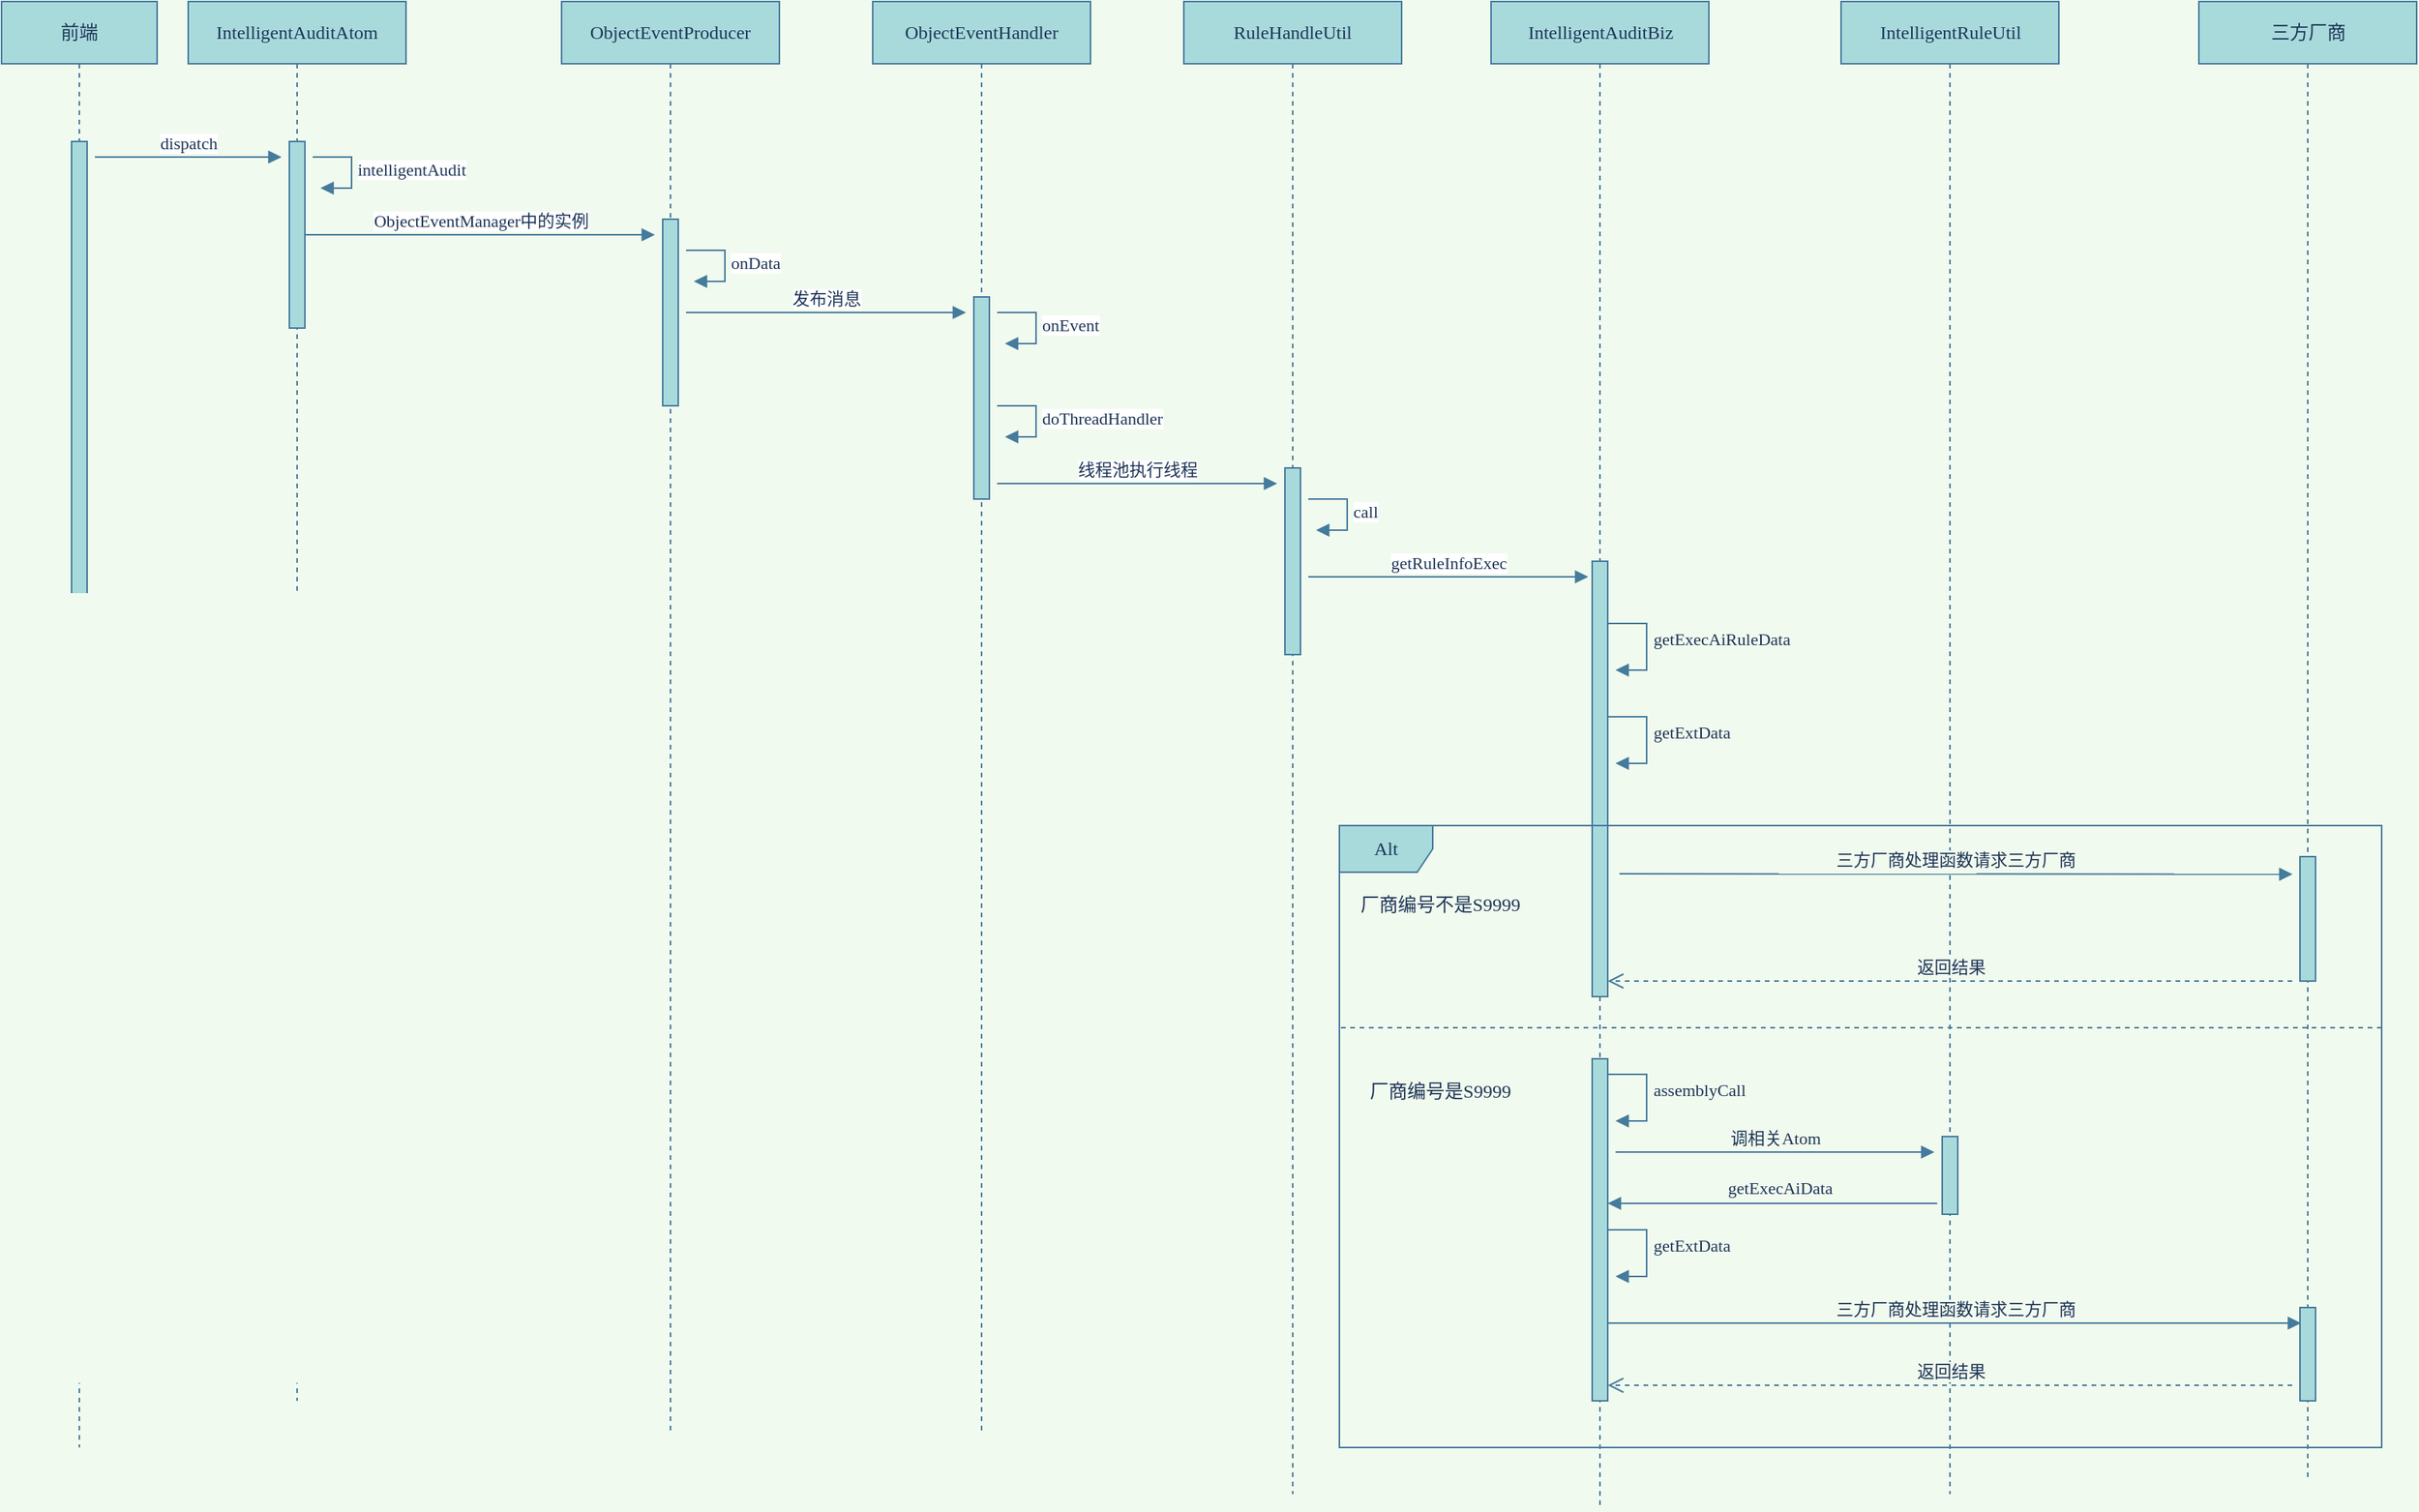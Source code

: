 <mxfile version="14.1.1" type="github">
  <diagram id="zghKUV4cW027AKgbunaZ" name="第 1 页">
    <mxGraphModel dx="1238" dy="652" grid="1" gridSize="10" guides="1" tooltips="1" connect="1" arrows="1" fold="1" page="1" pageScale="1" pageWidth="850" pageHeight="1100" background="#F1FAEE" math="0" shadow="0">
      <root>
        <mxCell id="0" />
        <mxCell id="1" parent="0" />
        <mxCell id="F1iLutC6E6IiqcUPJ3Px-1" value="前端" style="shape=umlLifeline;perimeter=lifelinePerimeter;whiteSpace=wrap;html=1;container=1;collapsible=0;recursiveResize=0;outlineConnect=0;rounded=0;sketch=0;strokeColor=#457B9D;fillColor=#A8DADC;fontColor=#1D3557;" vertex="1" parent="1">
          <mxGeometry x="80" y="80" width="100" height="930" as="geometry" />
        </mxCell>
        <mxCell id="F1iLutC6E6IiqcUPJ3Px-4" value="" style="html=1;points=[];perimeter=orthogonalPerimeter;rounded=0;sketch=0;strokeColor=#457B9D;fillColor=#A8DADC;fontFamily=Comic Sans MS;fontColor=#1D3557;" vertex="1" parent="F1iLutC6E6IiqcUPJ3Px-1">
          <mxGeometry x="45" y="90" width="10" height="330" as="geometry" />
        </mxCell>
        <mxCell id="F1iLutC6E6IiqcUPJ3Px-3" value="IntelligentAuditAtom" style="shape=umlLifeline;perimeter=lifelinePerimeter;whiteSpace=wrap;html=1;container=1;collapsible=0;recursiveResize=0;outlineConnect=0;rounded=0;sketch=0;strokeColor=#457B9D;fillColor=#A8DADC;fontColor=#1D3557;fontFamily=Comic Sans MS;" vertex="1" parent="1">
          <mxGeometry x="200" y="80" width="140" height="900" as="geometry" />
        </mxCell>
        <mxCell id="F1iLutC6E6IiqcUPJ3Px-13" value="" style="html=1;points=[];perimeter=orthogonalPerimeter;rounded=0;sketch=0;strokeColor=#457B9D;fillColor=#A8DADC;fontFamily=Comic Sans MS;fontColor=#1D3557;" vertex="1" parent="F1iLutC6E6IiqcUPJ3Px-3">
          <mxGeometry x="65" y="90" width="10" height="120" as="geometry" />
        </mxCell>
        <mxCell id="F1iLutC6E6IiqcUPJ3Px-6" value="dispatch" style="html=1;verticalAlign=bottom;endArrow=block;strokeColor=#457B9D;fillColor=#A8DADC;fontFamily=Comic Sans MS;fontColor=#1D3557;" edge="1" parent="1">
          <mxGeometry relative="1" as="geometry">
            <mxPoint x="140" y="180" as="sourcePoint" />
            <mxPoint x="260" y="180" as="targetPoint" />
          </mxGeometry>
        </mxCell>
        <mxCell id="F1iLutC6E6IiqcUPJ3Px-11" value="intelligentAudit" style="edgeStyle=orthogonalEdgeStyle;html=1;align=left;spacingLeft=2;endArrow=block;rounded=0;entryX=1;entryY=0;strokeColor=#457B9D;fillColor=#A8DADC;fontFamily=Comic Sans MS;fontColor=#1D3557;" edge="1" parent="1">
          <mxGeometry relative="1" as="geometry">
            <mxPoint x="280" y="180" as="sourcePoint" />
            <Array as="points">
              <mxPoint x="305" y="180" />
            </Array>
            <mxPoint x="285" y="200" as="targetPoint" />
          </mxGeometry>
        </mxCell>
        <mxCell id="F1iLutC6E6IiqcUPJ3Px-14" value="ObjectEventProducer" style="shape=umlLifeline;perimeter=lifelinePerimeter;whiteSpace=wrap;html=1;container=1;collapsible=0;recursiveResize=0;outlineConnect=0;rounded=0;sketch=0;strokeColor=#457B9D;fillColor=#A8DADC;fontColor=#1D3557;fontFamily=Comic Sans MS;" vertex="1" parent="1">
          <mxGeometry x="440" y="80" width="140" height="920" as="geometry" />
        </mxCell>
        <mxCell id="F1iLutC6E6IiqcUPJ3Px-15" value="" style="html=1;points=[];perimeter=orthogonalPerimeter;rounded=0;sketch=0;strokeColor=#457B9D;fillColor=#A8DADC;fontFamily=Comic Sans MS;fontColor=#1D3557;" vertex="1" parent="F1iLutC6E6IiqcUPJ3Px-14">
          <mxGeometry x="65" y="140" width="10" height="120" as="geometry" />
        </mxCell>
        <mxCell id="F1iLutC6E6IiqcUPJ3Px-16" value="ObjectEventHandler" style="shape=umlLifeline;perimeter=lifelinePerimeter;whiteSpace=wrap;html=1;container=1;collapsible=0;recursiveResize=0;outlineConnect=0;rounded=0;sketch=0;strokeColor=#457B9D;fillColor=#A8DADC;fontColor=#1D3557;fontFamily=Comic Sans MS;" vertex="1" parent="1">
          <mxGeometry x="640" y="80" width="140" height="920" as="geometry" />
        </mxCell>
        <mxCell id="F1iLutC6E6IiqcUPJ3Px-17" value="" style="html=1;points=[];perimeter=orthogonalPerimeter;rounded=0;sketch=0;strokeColor=#457B9D;fillColor=#A8DADC;fontFamily=Comic Sans MS;fontColor=#1D3557;" vertex="1" parent="F1iLutC6E6IiqcUPJ3Px-16">
          <mxGeometry x="65" y="190" width="10" height="130" as="geometry" />
        </mxCell>
        <mxCell id="F1iLutC6E6IiqcUPJ3Px-18" value="RuleHandleUtil" style="shape=umlLifeline;perimeter=lifelinePerimeter;whiteSpace=wrap;html=1;container=1;collapsible=0;recursiveResize=0;outlineConnect=0;rounded=0;sketch=0;strokeColor=#457B9D;fillColor=#A8DADC;fontColor=#1D3557;fontFamily=Comic Sans MS;" vertex="1" parent="1">
          <mxGeometry x="840" y="80" width="140" height="960" as="geometry" />
        </mxCell>
        <mxCell id="F1iLutC6E6IiqcUPJ3Px-19" value="" style="html=1;points=[];perimeter=orthogonalPerimeter;rounded=0;sketch=0;strokeColor=#457B9D;fillColor=#A8DADC;fontFamily=Comic Sans MS;fontColor=#1D3557;" vertex="1" parent="F1iLutC6E6IiqcUPJ3Px-18">
          <mxGeometry x="65" y="300" width="10" height="120" as="geometry" />
        </mxCell>
        <mxCell id="F1iLutC6E6IiqcUPJ3Px-38" value="IntelligentAuditBiz" style="shape=umlLifeline;perimeter=lifelinePerimeter;whiteSpace=wrap;html=1;container=1;collapsible=0;recursiveResize=0;outlineConnect=0;strokeColor=#457B9D;fillColor=#A8DADC;fontFamily=Comic Sans MS;fontColor=#1D3557;" vertex="1" parent="1">
          <mxGeometry x="1037.5" y="80" width="140" height="970" as="geometry" />
        </mxCell>
        <mxCell id="F1iLutC6E6IiqcUPJ3Px-62" value="" style="html=1;points=[];perimeter=orthogonalPerimeter;rounded=0;sketch=0;strokeColor=#457B9D;fillColor=#A8DADC;fontColor=#1D3557;" vertex="1" parent="F1iLutC6E6IiqcUPJ3Px-38">
          <mxGeometry x="65" y="360" width="10" height="280" as="geometry" />
        </mxCell>
        <mxCell id="F1iLutC6E6IiqcUPJ3Px-40" value="三方厂商" style="shape=umlLifeline;perimeter=lifelinePerimeter;whiteSpace=wrap;html=1;container=1;collapsible=0;recursiveResize=0;outlineConnect=0;strokeColor=#457B9D;fillColor=#A8DADC;fontFamily=Comic Sans MS;fontColor=#1D3557;" vertex="1" parent="1">
          <mxGeometry x="1492.5" y="80" width="140" height="950" as="geometry" />
        </mxCell>
        <mxCell id="F1iLutC6E6IiqcUPJ3Px-43" value="IntelligentRuleUtil" style="shape=umlLifeline;perimeter=lifelinePerimeter;whiteSpace=wrap;html=1;container=1;collapsible=0;recursiveResize=0;outlineConnect=0;strokeColor=#457B9D;fillColor=#A8DADC;fontFamily=Comic Sans MS;fontColor=#1D3557;" vertex="1" parent="1">
          <mxGeometry x="1262.5" y="80" width="140" height="960" as="geometry" />
        </mxCell>
        <mxCell id="F1iLutC6E6IiqcUPJ3Px-47" value="三方厂商处理函数请求三方厂商" style="html=1;verticalAlign=bottom;endArrow=block;strokeColor=#457B9D;fillColor=#A8DADC;fontColor=#1D3557;fontFamily=Comic Sans MS;entryX=-0.48;entryY=0.141;entryDx=0;entryDy=0;entryPerimeter=0;labelBackgroundColor=#F1FAEE;" edge="1" parent="1" target="F1iLutC6E6IiqcUPJ3Px-50">
          <mxGeometry relative="1" as="geometry">
            <mxPoint x="1120" y="641" as="sourcePoint" />
            <mxPoint x="1542.5" y="640" as="targetPoint" />
          </mxGeometry>
        </mxCell>
        <mxCell id="F1iLutC6E6IiqcUPJ3Px-48" value="" style="html=1;points=[];perimeter=orthogonalPerimeter;rounded=0;sketch=0;strokeColor=#457B9D;fillColor=#A8DADC;fontColor=#1D3557;" vertex="1" parent="1">
          <mxGeometry x="1102.5" y="760" width="10" height="220" as="geometry" />
        </mxCell>
        <mxCell id="F1iLutC6E6IiqcUPJ3Px-49" value="&lt;span style=&quot;text-align: center&quot;&gt;getExtData&lt;/span&gt;" style="edgeStyle=orthogonalEdgeStyle;html=1;align=left;spacingLeft=2;endArrow=block;rounded=0;strokeColor=#457B9D;fillColor=#A8DADC;fontFamily=Comic Sans MS;fontColor=#1D3557;labelBackgroundColor=#F1FAEE;" edge="1" parent="1">
          <mxGeometry relative="1" as="geometry">
            <mxPoint x="1117.5" y="540.01" as="sourcePoint" />
            <Array as="points">
              <mxPoint x="1112.5" y="540.01" />
              <mxPoint x="1137.5" y="540.01" />
              <mxPoint x="1137.5" y="570.01" />
            </Array>
            <mxPoint x="1117.5" y="570" as="targetPoint" />
          </mxGeometry>
        </mxCell>
        <mxCell id="F1iLutC6E6IiqcUPJ3Px-50" value="" style="html=1;points=[];perimeter=orthogonalPerimeter;rounded=0;sketch=0;strokeColor=#457B9D;fillColor=#A8DADC;fontColor=#1D3557;" vertex="1" parent="1">
          <mxGeometry x="1557.5" y="630" width="10" height="80" as="geometry" />
        </mxCell>
        <mxCell id="F1iLutC6E6IiqcUPJ3Px-51" value="" style="html=1;points=[];perimeter=orthogonalPerimeter;rounded=0;sketch=0;strokeColor=#457B9D;fillColor=#A8DADC;fontColor=#1D3557;" vertex="1" parent="1">
          <mxGeometry x="1557.5" y="920" width="10" height="60" as="geometry" />
        </mxCell>
        <mxCell id="F1iLutC6E6IiqcUPJ3Px-52" value="" style="html=1;points=[];perimeter=orthogonalPerimeter;rounded=0;sketch=0;strokeColor=#457B9D;fillColor=#A8DADC;fontColor=#1D3557;" vertex="1" parent="1">
          <mxGeometry x="1327.5" y="810" width="10" height="50" as="geometry" />
        </mxCell>
        <mxCell id="F1iLutC6E6IiqcUPJ3Px-53" value="返回结果" style="html=1;verticalAlign=bottom;endArrow=open;dashed=1;endSize=8;strokeColor=#457B9D;fillColor=#A8DADC;fontColor=#1D3557;labelBackgroundColor=#F1FAEE;" edge="1" parent="1">
          <mxGeometry relative="1" as="geometry">
            <mxPoint x="1552.5" y="710" as="sourcePoint" />
            <mxPoint x="1112.5" y="710" as="targetPoint" />
          </mxGeometry>
        </mxCell>
        <mxCell id="F1iLutC6E6IiqcUPJ3Px-54" value="&lt;span style=&quot;text-align: center&quot;&gt;assemblyCall&lt;/span&gt;" style="edgeStyle=orthogonalEdgeStyle;html=1;align=left;spacingLeft=2;endArrow=block;rounded=0;strokeColor=#457B9D;fillColor=#A8DADC;fontFamily=Comic Sans MS;fontColor=#1D3557;labelBackgroundColor=#F1FAEE;" edge="1" parent="1">
          <mxGeometry relative="1" as="geometry">
            <mxPoint x="1117.5" y="770.01" as="sourcePoint" />
            <Array as="points">
              <mxPoint x="1112.5" y="770.01" />
              <mxPoint x="1137.5" y="770.01" />
              <mxPoint x="1137.5" y="800.01" />
            </Array>
            <mxPoint x="1117.5" y="800" as="targetPoint" />
          </mxGeometry>
        </mxCell>
        <mxCell id="F1iLutC6E6IiqcUPJ3Px-55" value="调相关Atom" style="verticalAlign=bottom;endArrow=block;strokeColor=#457B9D;fillColor=#A8DADC;fontColor=#1D3557;fontFamily=Comic Sans MS;html=1;labelBackgroundColor=#F1FAEE;" edge="1" parent="1">
          <mxGeometry width="80" relative="1" as="geometry">
            <mxPoint x="1117.5" y="820" as="sourcePoint" />
            <mxPoint x="1322.5" y="820" as="targetPoint" />
          </mxGeometry>
        </mxCell>
        <mxCell id="F1iLutC6E6IiqcUPJ3Px-56" value="" style="endArrow=none;startArrow=block;endFill=0;startFill=1;html=1;strokeColor=#457B9D;fillColor=#A8DADC;fontFamily=Comic Sans MS;fontColor=#1D3557;entryX=-0.319;entryY=0.86;entryDx=0;entryDy=0;entryPerimeter=0;labelBackgroundColor=#F1FAEE;" edge="1" parent="1" target="F1iLutC6E6IiqcUPJ3Px-52">
          <mxGeometry width="160" relative="1" as="geometry">
            <mxPoint x="1112.5" y="853" as="sourcePoint" />
            <mxPoint x="1272.5" y="910" as="targetPoint" />
          </mxGeometry>
        </mxCell>
        <mxCell id="F1iLutC6E6IiqcUPJ3Px-57" value="getExecAiData" style="edgeLabel;html=1;align=center;verticalAlign=middle;resizable=0;points=[];fontFamily=Comic Sans MS;fontColor=#1D3557;labelBackgroundColor=#F1FAEE;" vertex="1" connectable="0" parent="F1iLutC6E6IiqcUPJ3Px-56">
          <mxGeometry x="-0.192" y="-2" relative="1" as="geometry">
            <mxPoint x="24.29" y="-12.08" as="offset" />
          </mxGeometry>
        </mxCell>
        <mxCell id="F1iLutC6E6IiqcUPJ3Px-58" value="&lt;span style=&quot;text-align: center&quot;&gt;getExtData&lt;/span&gt;" style="edgeStyle=orthogonalEdgeStyle;html=1;align=left;spacingLeft=2;endArrow=block;rounded=0;strokeColor=#457B9D;fillColor=#A8DADC;fontFamily=Comic Sans MS;fontColor=#1D3557;labelBackgroundColor=#F1FAEE;" edge="1" parent="1">
          <mxGeometry relative="1" as="geometry">
            <mxPoint x="1117.5" y="870.01" as="sourcePoint" />
            <Array as="points">
              <mxPoint x="1112.5" y="870.01" />
              <mxPoint x="1137.5" y="870.01" />
              <mxPoint x="1137.5" y="900.01" />
            </Array>
            <mxPoint x="1117.5" y="900" as="targetPoint" />
          </mxGeometry>
        </mxCell>
        <mxCell id="F1iLutC6E6IiqcUPJ3Px-59" value="三方厂商处理函数请求三方厂商" style="html=1;verticalAlign=bottom;endArrow=block;strokeColor=#457B9D;fillColor=#A8DADC;fontColor=#1D3557;fontFamily=Comic Sans MS;entryX=-0.48;entryY=0.141;entryDx=0;entryDy=0;entryPerimeter=0;labelBackgroundColor=#F1FAEE;" edge="1" parent="1">
          <mxGeometry relative="1" as="geometry">
            <mxPoint x="1112.5" y="930" as="sourcePoint" />
            <mxPoint x="1558.2" y="930" as="targetPoint" />
          </mxGeometry>
        </mxCell>
        <mxCell id="F1iLutC6E6IiqcUPJ3Px-60" value="返回结果" style="html=1;verticalAlign=bottom;endArrow=open;dashed=1;endSize=8;strokeColor=#457B9D;fillColor=#A8DADC;fontColor=#1D3557;labelBackgroundColor=#F1FAEE;" edge="1" parent="1">
          <mxGeometry relative="1" as="geometry">
            <mxPoint x="1552.5" y="970" as="sourcePoint" />
            <mxPoint x="1112.5" y="970" as="targetPoint" />
          </mxGeometry>
        </mxCell>
        <mxCell id="F1iLutC6E6IiqcUPJ3Px-66" value="ObjectEventManager中的实例" style="html=1;verticalAlign=bottom;endArrow=block;strokeColor=#457B9D;fillColor=#A8DADC;fontFamily=Comic Sans MS;fontColor=#1D3557;" edge="1" parent="1">
          <mxGeometry width="80" relative="1" as="geometry">
            <mxPoint x="275" y="230" as="sourcePoint" />
            <mxPoint x="500" y="230" as="targetPoint" />
          </mxGeometry>
        </mxCell>
        <mxCell id="F1iLutC6E6IiqcUPJ3Px-67" value="onData" style="edgeStyle=orthogonalEdgeStyle;html=1;align=left;spacingLeft=2;endArrow=block;rounded=0;entryX=1;entryY=0;strokeColor=#457B9D;fillColor=#A8DADC;fontFamily=Comic Sans MS;fontColor=#1D3557;" edge="1" parent="1">
          <mxGeometry relative="1" as="geometry">
            <mxPoint x="520" y="240" as="sourcePoint" />
            <Array as="points">
              <mxPoint x="545" y="240" />
            </Array>
            <mxPoint x="525" y="260" as="targetPoint" />
          </mxGeometry>
        </mxCell>
        <mxCell id="F1iLutC6E6IiqcUPJ3Px-68" value="onEvent" style="edgeStyle=orthogonalEdgeStyle;html=1;align=left;spacingLeft=2;endArrow=block;rounded=0;entryX=1;entryY=0;strokeColor=#457B9D;fillColor=#A8DADC;fontFamily=Comic Sans MS;fontColor=#1D3557;" edge="1" parent="1">
          <mxGeometry relative="1" as="geometry">
            <mxPoint x="720" y="280" as="sourcePoint" />
            <Array as="points">
              <mxPoint x="745" y="280" />
            </Array>
            <mxPoint x="725" y="300" as="targetPoint" />
          </mxGeometry>
        </mxCell>
        <mxCell id="F1iLutC6E6IiqcUPJ3Px-69" value="doThreadHandler" style="edgeStyle=orthogonalEdgeStyle;html=1;align=left;spacingLeft=2;endArrow=block;rounded=0;entryX=1;entryY=0;strokeColor=#457B9D;fillColor=#A8DADC;fontFamily=Comic Sans MS;fontColor=#1D3557;" edge="1" parent="1">
          <mxGeometry relative="1" as="geometry">
            <mxPoint x="720" y="340" as="sourcePoint" />
            <Array as="points">
              <mxPoint x="745" y="340" />
            </Array>
            <mxPoint x="725" y="360" as="targetPoint" />
          </mxGeometry>
        </mxCell>
        <mxCell id="F1iLutC6E6IiqcUPJ3Px-84" value="发布消息" style="html=1;verticalAlign=bottom;endArrow=block;strokeColor=#457B9D;fillColor=#A8DADC;fontFamily=Comic Sans MS;fontColor=#1D3557;" edge="1" parent="1">
          <mxGeometry width="80" relative="1" as="geometry">
            <mxPoint x="520" y="280" as="sourcePoint" />
            <mxPoint x="700" y="280" as="targetPoint" />
          </mxGeometry>
        </mxCell>
        <mxCell id="F1iLutC6E6IiqcUPJ3Px-85" value="线程池执行线程" style="html=1;verticalAlign=bottom;endArrow=block;strokeColor=#457B9D;fillColor=#A8DADC;fontFamily=Comic Sans MS;fontColor=#1D3557;" edge="1" parent="1">
          <mxGeometry width="80" relative="1" as="geometry">
            <mxPoint x="720" y="390" as="sourcePoint" />
            <mxPoint x="900" y="390" as="targetPoint" />
          </mxGeometry>
        </mxCell>
        <mxCell id="F1iLutC6E6IiqcUPJ3Px-87" value="call" style="edgeStyle=orthogonalEdgeStyle;html=1;align=left;spacingLeft=2;endArrow=block;rounded=0;entryX=1;entryY=0;strokeColor=#457B9D;fillColor=#A8DADC;fontFamily=Comic Sans MS;fontColor=#1D3557;" edge="1" parent="1">
          <mxGeometry relative="1" as="geometry">
            <mxPoint x="920" y="400" as="sourcePoint" />
            <Array as="points">
              <mxPoint x="945" y="400" />
              <mxPoint x="945" y="420" />
            </Array>
            <mxPoint x="925" y="420" as="targetPoint" />
          </mxGeometry>
        </mxCell>
        <mxCell id="F1iLutC6E6IiqcUPJ3Px-88" value="getRuleInfoExec" style="html=1;verticalAlign=bottom;endArrow=block;strokeColor=#457B9D;fillColor=#A8DADC;fontFamily=Comic Sans MS;fontColor=#1D3557;" edge="1" parent="1">
          <mxGeometry width="80" relative="1" as="geometry">
            <mxPoint x="920" y="450" as="sourcePoint" />
            <mxPoint x="1100" y="450" as="targetPoint" />
          </mxGeometry>
        </mxCell>
        <mxCell id="F1iLutC6E6IiqcUPJ3Px-89" value="&lt;span style=&quot;text-align: center&quot;&gt;getExecAiRuleData&lt;/span&gt;" style="edgeStyle=orthogonalEdgeStyle;html=1;align=left;spacingLeft=2;endArrow=block;rounded=0;strokeColor=#457B9D;fillColor=#A8DADC;fontFamily=Comic Sans MS;fontColor=#1D3557;labelBackgroundColor=#F1FAEE;" edge="1" parent="1">
          <mxGeometry relative="1" as="geometry">
            <mxPoint x="1117.5" y="480.01" as="sourcePoint" />
            <Array as="points">
              <mxPoint x="1112.5" y="480.01" />
              <mxPoint x="1137.5" y="480.01" />
              <mxPoint x="1137.5" y="510.01" />
            </Array>
            <mxPoint x="1117.5" y="510" as="targetPoint" />
          </mxGeometry>
        </mxCell>
        <mxCell id="F1iLutC6E6IiqcUPJ3Px-93" value="Alt" style="shape=umlFrame;whiteSpace=wrap;rounded=0;sketch=0;strokeColor=#457B9D;fillColor=#A8DADC;fontFamily=Comic Sans MS;fontColor=#1D3557;fontStyle=0;html=1;" vertex="1" parent="1">
          <mxGeometry x="940" y="610" width="670" height="400" as="geometry" />
        </mxCell>
        <mxCell id="F1iLutC6E6IiqcUPJ3Px-95" value="" style="endArrow=none;html=1;strokeColor=#457B9D;fillColor=#A8DADC;fontFamily=Comic Sans MS;fontColor=#1D3557;dashed=1;labelBackgroundColor=#F1FAEE;" edge="1" parent="1">
          <mxGeometry width="50" height="50" relative="1" as="geometry">
            <mxPoint x="1610" y="740" as="sourcePoint" />
            <mxPoint x="941" y="740" as="targetPoint" />
          </mxGeometry>
        </mxCell>
        <mxCell id="F1iLutC6E6IiqcUPJ3Px-96" value="厂商编号不是S9999" style="text;resizable=0;autosize=1;align=center;verticalAlign=middle;points=[];fillColor=none;strokeColor=none;rounded=0;sketch=0;fontFamily=Comic Sans MS;fontColor=#1D3557;" vertex="1" parent="1">
          <mxGeometry x="940" y="650" width="130" height="20" as="geometry" />
        </mxCell>
        <mxCell id="F1iLutC6E6IiqcUPJ3Px-97" value="厂商编号是S9999" style="text;resizable=0;autosize=1;align=center;verticalAlign=middle;points=[];fillColor=none;strokeColor=none;rounded=0;sketch=0;fontFamily=Comic Sans MS;fontColor=#1D3557;" vertex="1" parent="1">
          <mxGeometry x="950" y="770" width="110" height="20" as="geometry" />
        </mxCell>
      </root>
    </mxGraphModel>
  </diagram>
</mxfile>

